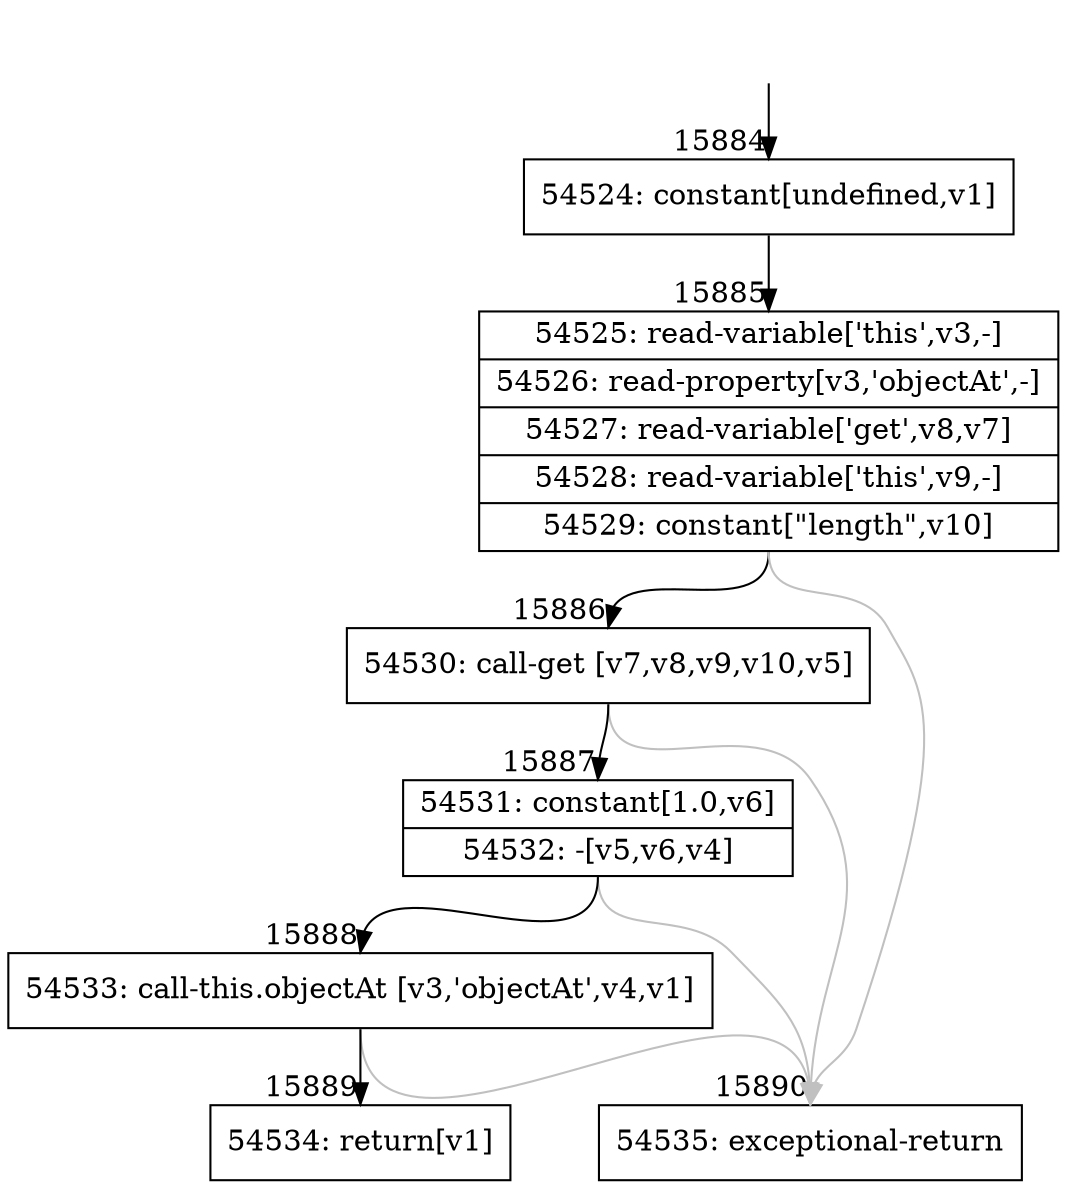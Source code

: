 digraph {
rankdir="TD"
BB_entry1352[shape=none,label=""];
BB_entry1352 -> BB15884 [tailport=s, headport=n, headlabel="    15884"]
BB15884 [shape=record label="{54524: constant[undefined,v1]}" ] 
BB15884 -> BB15885 [tailport=s, headport=n, headlabel="      15885"]
BB15885 [shape=record label="{54525: read-variable['this',v3,-]|54526: read-property[v3,'objectAt',-]|54527: read-variable['get',v8,v7]|54528: read-variable['this',v9,-]|54529: constant[\"length\",v10]}" ] 
BB15885 -> BB15886 [tailport=s, headport=n, headlabel="      15886"]
BB15885 -> BB15890 [tailport=s, headport=n, color=gray, headlabel="      15890"]
BB15886 [shape=record label="{54530: call-get [v7,v8,v9,v10,v5]}" ] 
BB15886 -> BB15887 [tailport=s, headport=n, headlabel="      15887"]
BB15886 -> BB15890 [tailport=s, headport=n, color=gray]
BB15887 [shape=record label="{54531: constant[1.0,v6]|54532: -[v5,v6,v4]}" ] 
BB15887 -> BB15888 [tailport=s, headport=n, headlabel="      15888"]
BB15887 -> BB15890 [tailport=s, headport=n, color=gray]
BB15888 [shape=record label="{54533: call-this.objectAt [v3,'objectAt',v4,v1]}" ] 
BB15888 -> BB15889 [tailport=s, headport=n, headlabel="      15889"]
BB15888 -> BB15890 [tailport=s, headport=n, color=gray]
BB15889 [shape=record label="{54534: return[v1]}" ] 
BB15890 [shape=record label="{54535: exceptional-return}" ] 
//#$~ 29402
}
